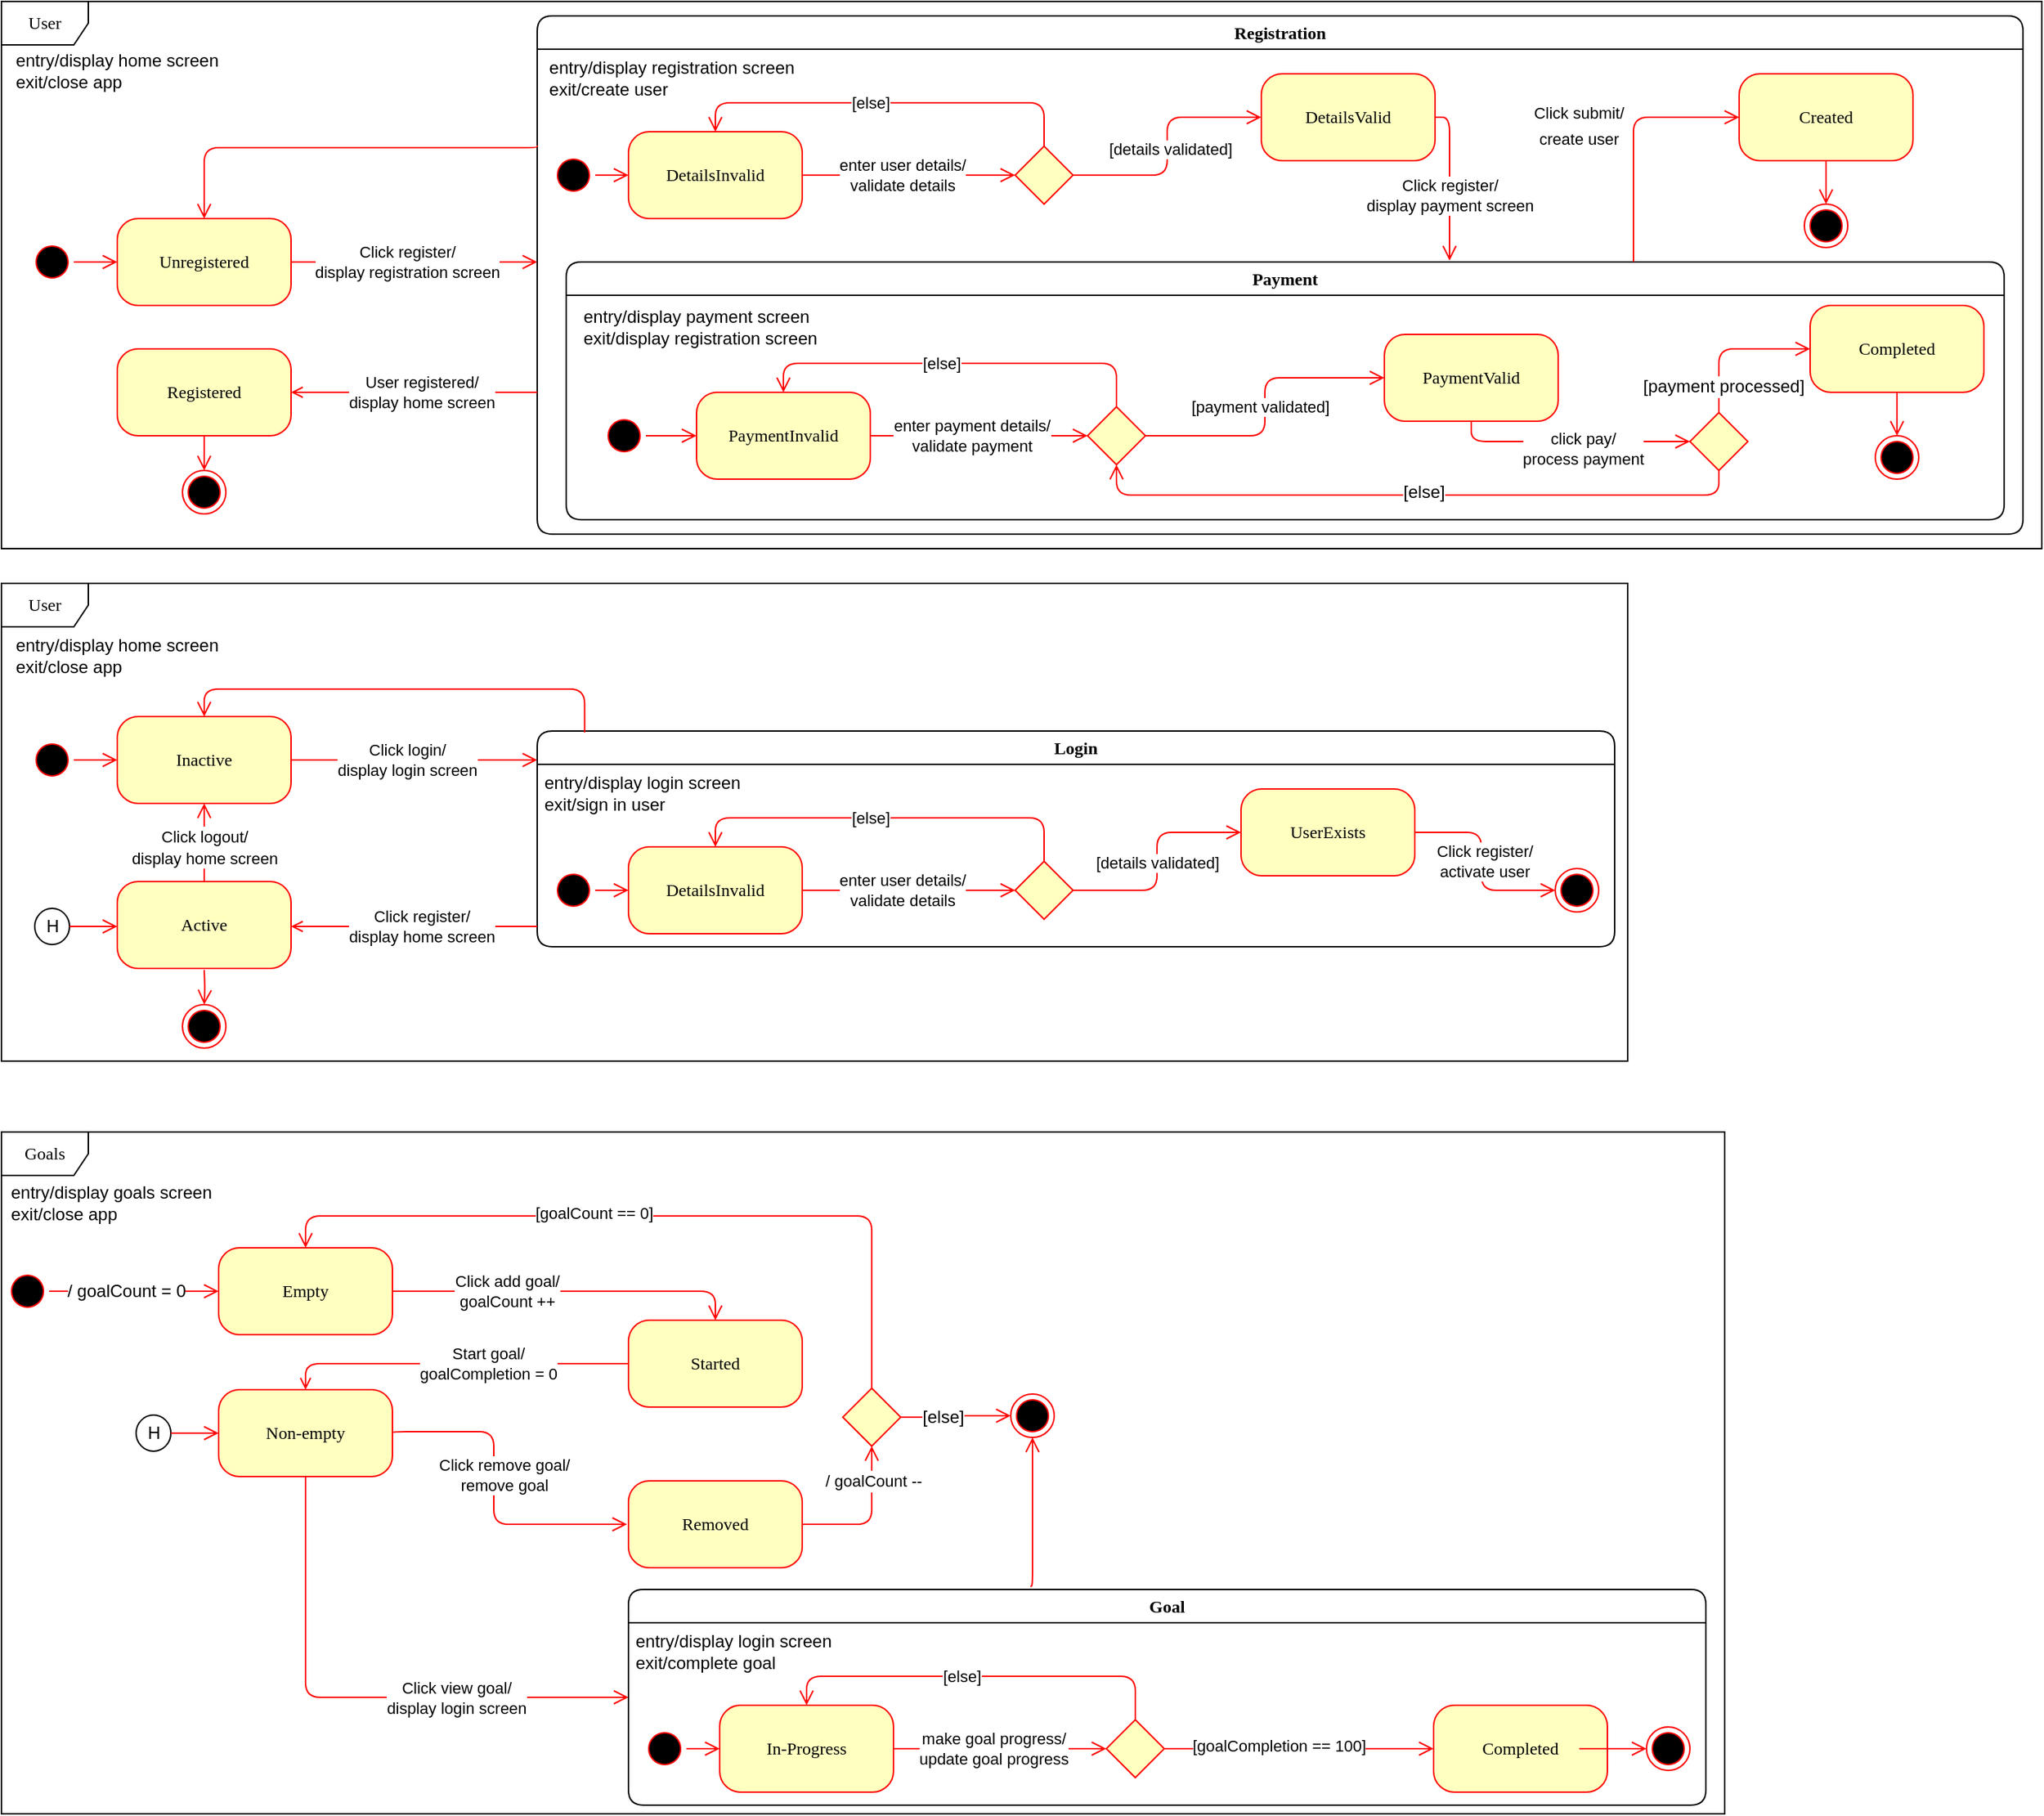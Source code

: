<mxfile version="20.7.4" type="github">
  <diagram name="Page-1" id="58cdce13-f638-feb5-8d6f-7d28b1aa9fa0">
    <mxGraphModel dx="1647" dy="518" grid="0" gridSize="10" guides="1" tooltips="1" connect="1" arrows="1" fold="1" page="0" pageScale="1" pageWidth="1100" pageHeight="850" background="none" math="0" shadow="0">
      <root>
        <mxCell id="0" />
        <mxCell id="1" parent="0" />
        <mxCell id="2a3bc250acf0617d-8" value="User" style="shape=umlFrame;whiteSpace=wrap;html=1;rounded=1;shadow=0;comic=0;labelBackgroundColor=none;strokeWidth=1;fontFamily=Verdana;fontSize=12;align=center;" parent="1" vertex="1">
          <mxGeometry x="101" y="33" width="1409" height="378" as="geometry" />
        </mxCell>
        <mxCell id="382b91b5511bd0f7-1" value="" style="ellipse;html=1;shape=startState;fillColor=#000000;strokeColor=#ff0000;rounded=1;shadow=0;comic=0;labelBackgroundColor=none;fontFamily=Verdana;fontSize=12;fontColor=#000000;align=center;direction=south;" parent="1" vertex="1">
          <mxGeometry x="121" y="198" width="30" height="30" as="geometry" />
        </mxCell>
        <mxCell id="Hjz2qxNdtFsDajDbBwBD-27" style="edgeStyle=orthogonalEdgeStyle;rounded=0;orthogonalLoop=1;jettySize=auto;html=1;entryX=0.5;entryY=0;entryDx=0;entryDy=0;" edge="1" parent="1" target="Hjz2qxNdtFsDajDbBwBD-26">
          <mxGeometry relative="1" as="geometry">
            <mxPoint x="960" y="530" as="sourcePoint" />
          </mxGeometry>
        </mxCell>
        <mxCell id="382b91b5511bd0f7-6" value="Unregistered" style="rounded=1;whiteSpace=wrap;html=1;arcSize=24;fillColor=#ffffc0;strokeColor=#ff0000;shadow=0;comic=0;labelBackgroundColor=none;fontFamily=Verdana;fontSize=12;fontColor=#000000;align=center;" parent="1" vertex="1">
          <mxGeometry x="181" y="183" width="120" height="60" as="geometry" />
        </mxCell>
        <mxCell id="2a3bc250acf0617d-9" style="edgeStyle=orthogonalEdgeStyle;html=1;labelBackgroundColor=none;endArrow=open;endSize=8;strokeColor=#ff0000;fontFamily=Verdana;fontSize=12;align=left;" parent="1" source="382b91b5511bd0f7-1" target="382b91b5511bd0f7-6" edge="1">
          <mxGeometry relative="1" as="geometry" />
        </mxCell>
        <mxCell id="Hjz2qxNdtFsDajDbBwBD-1" value="entry/display home screen&lt;br&gt;&lt;div style=&quot;text-align: left;&quot;&gt;&lt;span style=&quot;background-color: initial;&quot;&gt;exit/close app&lt;/span&gt;&lt;/div&gt;" style="text;html=1;strokeColor=none;fillColor=none;align=center;verticalAlign=middle;whiteSpace=wrap;rounded=0;" vertex="1" parent="1">
          <mxGeometry x="106" y="66" width="150" height="30" as="geometry" />
        </mxCell>
        <mxCell id="Hjz2qxNdtFsDajDbBwBD-13" value="Registration" style="swimlane;whiteSpace=wrap;html=1;rounded=1;shadow=0;comic=0;labelBackgroundColor=none;strokeWidth=1;fontFamily=Verdana;fontSize=12;align=center;" vertex="1" parent="1">
          <mxGeometry x="471" y="43" width="1026" height="358" as="geometry">
            <mxRectangle x="590" y="60" width="110" height="30" as="alternateBounds" />
          </mxGeometry>
        </mxCell>
        <mxCell id="Hjz2qxNdtFsDajDbBwBD-17" style="edgeStyle=elbowEdgeStyle;html=1;labelBackgroundColor=none;endArrow=open;endSize=8;strokeColor=#ff0000;fontFamily=Verdana;fontSize=12;align=left;entryX=0;entryY=0.5;entryDx=0;entryDy=0;" edge="1" parent="Hjz2qxNdtFsDajDbBwBD-13" source="Hjz2qxNdtFsDajDbBwBD-18" target="Hjz2qxNdtFsDajDbBwBD-31">
          <mxGeometry relative="1" as="geometry">
            <mxPoint x="70" y="100" as="targetPoint" />
          </mxGeometry>
        </mxCell>
        <mxCell id="Hjz2qxNdtFsDajDbBwBD-18" value="" style="ellipse;html=1;shape=startState;fillColor=#000000;strokeColor=#ff0000;rounded=1;shadow=0;comic=0;labelBackgroundColor=none;fontFamily=Verdana;fontSize=12;fontColor=#000000;align=center;direction=south;" vertex="1" parent="Hjz2qxNdtFsDajDbBwBD-13">
          <mxGeometry x="10" y="95" width="30" height="30" as="geometry" />
        </mxCell>
        <mxCell id="Hjz2qxNdtFsDajDbBwBD-28" value="entry/display registration screen&lt;br&gt;&lt;div style=&quot;text-align: left;&quot;&gt;&lt;span style=&quot;background-color: initial;&quot;&gt;exit/create user&lt;/span&gt;&lt;/div&gt;" style="text;html=1;strokeColor=none;fillColor=none;align=center;verticalAlign=middle;whiteSpace=wrap;rounded=0;" vertex="1" parent="Hjz2qxNdtFsDajDbBwBD-13">
          <mxGeometry x="3" y="28" width="180" height="30" as="geometry" />
        </mxCell>
        <mxCell id="Hjz2qxNdtFsDajDbBwBD-31" value="DetailsInvalid" style="rounded=1;whiteSpace=wrap;html=1;arcSize=24;fillColor=#ffffc0;strokeColor=#ff0000;shadow=0;comic=0;labelBackgroundColor=none;fontFamily=Verdana;fontSize=12;fontColor=#000000;align=center;" vertex="1" parent="Hjz2qxNdtFsDajDbBwBD-13">
          <mxGeometry x="63" y="80" width="120" height="60" as="geometry" />
        </mxCell>
        <mxCell id="Hjz2qxNdtFsDajDbBwBD-44" value="DetailsValid" style="rounded=1;whiteSpace=wrap;html=1;arcSize=24;fillColor=#ffffc0;strokeColor=#ff0000;shadow=0;comic=0;labelBackgroundColor=none;fontFamily=Verdana;fontSize=12;fontColor=#000000;align=center;" vertex="1" parent="Hjz2qxNdtFsDajDbBwBD-13">
          <mxGeometry x="500" y="40" width="120" height="60" as="geometry" />
        </mxCell>
        <mxCell id="Hjz2qxNdtFsDajDbBwBD-46" style="edgeStyle=elbowEdgeStyle;html=1;labelBackgroundColor=none;endArrow=open;endSize=8;strokeColor=#ff0000;fontFamily=Verdana;fontSize=12;align=left;exitX=1;exitY=0.5;exitDx=0;exitDy=0;entryX=0;entryY=0.5;entryDx=0;entryDy=0;" edge="1" parent="Hjz2qxNdtFsDajDbBwBD-13" source="Hjz2qxNdtFsDajDbBwBD-31" target="Hjz2qxNdtFsDajDbBwBD-59">
          <mxGeometry relative="1" as="geometry">
            <mxPoint x="50" y="110" as="sourcePoint" />
            <mxPoint x="330" y="100" as="targetPoint" />
          </mxGeometry>
        </mxCell>
        <mxCell id="Hjz2qxNdtFsDajDbBwBD-47" value="enter user details/&lt;br&gt;validate details" style="edgeLabel;html=1;align=center;verticalAlign=middle;resizable=0;points=[];" vertex="1" connectable="0" parent="Hjz2qxNdtFsDajDbBwBD-46">
          <mxGeometry x="-0.197" relative="1" as="geometry">
            <mxPoint x="10" as="offset" />
          </mxGeometry>
        </mxCell>
        <mxCell id="Hjz2qxNdtFsDajDbBwBD-59" value="" style="rhombus;whiteSpace=wrap;html=1;fillColor=#ffffc0;strokeColor=#ff0000;" vertex="1" parent="Hjz2qxNdtFsDajDbBwBD-13">
          <mxGeometry x="330" y="90" width="40" height="40" as="geometry" />
        </mxCell>
        <mxCell id="Hjz2qxNdtFsDajDbBwBD-73" style="edgeStyle=elbowEdgeStyle;html=1;labelBackgroundColor=none;endArrow=open;endSize=8;strokeColor=#ff0000;fontFamily=Verdana;fontSize=12;align=left;exitX=1;exitY=0.5;exitDx=0;exitDy=0;entryX=0;entryY=0.5;entryDx=0;entryDy=0;" edge="1" parent="Hjz2qxNdtFsDajDbBwBD-13" source="Hjz2qxNdtFsDajDbBwBD-59" target="Hjz2qxNdtFsDajDbBwBD-44">
          <mxGeometry relative="1" as="geometry">
            <mxPoint x="370.0" y="102.5" as="sourcePoint" />
            <mxPoint x="517" y="97.5" as="targetPoint" />
          </mxGeometry>
        </mxCell>
        <mxCell id="Hjz2qxNdtFsDajDbBwBD-74" value="[details validated]" style="edgeLabel;html=1;align=center;verticalAlign=middle;resizable=0;points=[];" vertex="1" connectable="0" parent="Hjz2qxNdtFsDajDbBwBD-73">
          <mxGeometry x="-0.197" relative="1" as="geometry">
            <mxPoint x="2" y="-15" as="offset" />
          </mxGeometry>
        </mxCell>
        <mxCell id="Hjz2qxNdtFsDajDbBwBD-75" style="edgeStyle=elbowEdgeStyle;html=1;labelBackgroundColor=none;endArrow=open;endSize=8;strokeColor=#ff0000;fontFamily=Verdana;fontSize=12;align=left;exitX=0.5;exitY=0;exitDx=0;exitDy=0;entryX=0.5;entryY=0;entryDx=0;entryDy=0;" edge="1" parent="Hjz2qxNdtFsDajDbBwBD-13" source="Hjz2qxNdtFsDajDbBwBD-59" target="Hjz2qxNdtFsDajDbBwBD-31">
          <mxGeometry relative="1" as="geometry">
            <mxPoint x="193.0" y="120" as="sourcePoint" />
            <mxPoint x="340" y="120" as="targetPoint" />
            <Array as="points">
              <mxPoint x="210" y="60" />
              <mxPoint x="210" y="70" />
            </Array>
          </mxGeometry>
        </mxCell>
        <mxCell id="Hjz2qxNdtFsDajDbBwBD-76" value="[else]" style="edgeLabel;html=1;align=center;verticalAlign=middle;resizable=0;points=[];" vertex="1" connectable="0" parent="Hjz2qxNdtFsDajDbBwBD-75">
          <mxGeometry x="-0.197" relative="1" as="geometry">
            <mxPoint x="-39" as="offset" />
          </mxGeometry>
        </mxCell>
        <mxCell id="Hjz2qxNdtFsDajDbBwBD-81" style="edgeStyle=elbowEdgeStyle;html=1;labelBackgroundColor=none;endArrow=open;endSize=8;strokeColor=#ff0000;fontFamily=Verdana;fontSize=12;align=left;exitX=1;exitY=0.5;exitDx=0;exitDy=0;entryX=0;entryY=0.5;entryDx=0;entryDy=0;" edge="1" parent="Hjz2qxNdtFsDajDbBwBD-13" source="Hjz2qxNdtFsDajDbBwBD-79" target="Hjz2qxNdtFsDajDbBwBD-83">
          <mxGeometry relative="1" as="geometry">
            <mxPoint x="-380" y="200" as="sourcePoint" />
            <mxPoint x="-100" y="190" as="targetPoint" />
          </mxGeometry>
        </mxCell>
        <mxCell id="Hjz2qxNdtFsDajDbBwBD-82" value="enter payment details/&lt;br&gt;validate payment" style="edgeLabel;html=1;align=center;verticalAlign=middle;resizable=0;points=[];" vertex="1" connectable="0" parent="Hjz2qxNdtFsDajDbBwBD-81">
          <mxGeometry x="-0.197" relative="1" as="geometry">
            <mxPoint x="10" as="offset" />
          </mxGeometry>
        </mxCell>
        <mxCell id="Hjz2qxNdtFsDajDbBwBD-83" value="" style="rhombus;whiteSpace=wrap;html=1;fillColor=#ffffc0;strokeColor=#ff0000;" vertex="1" parent="Hjz2qxNdtFsDajDbBwBD-13">
          <mxGeometry x="380" y="270" width="40" height="40" as="geometry" />
        </mxCell>
        <mxCell id="Hjz2qxNdtFsDajDbBwBD-84" style="edgeStyle=elbowEdgeStyle;html=1;labelBackgroundColor=none;endArrow=open;endSize=8;strokeColor=#ff0000;fontFamily=Verdana;fontSize=12;align=left;exitX=1;exitY=0.5;exitDx=0;exitDy=0;entryX=0;entryY=0.5;entryDx=0;entryDy=0;" edge="1" parent="Hjz2qxNdtFsDajDbBwBD-13" source="Hjz2qxNdtFsDajDbBwBD-83" target="Hjz2qxNdtFsDajDbBwBD-80">
          <mxGeometry relative="1" as="geometry">
            <mxPoint x="-60.0" y="192.5" as="sourcePoint" />
            <mxPoint x="87" y="187.5" as="targetPoint" />
          </mxGeometry>
        </mxCell>
        <mxCell id="Hjz2qxNdtFsDajDbBwBD-85" value="[payment validated]" style="edgeLabel;html=1;align=center;verticalAlign=middle;resizable=0;points=[];" vertex="1" connectable="0" parent="Hjz2qxNdtFsDajDbBwBD-84">
          <mxGeometry x="-0.197" relative="1" as="geometry">
            <mxPoint x="-4" y="-20" as="offset" />
          </mxGeometry>
        </mxCell>
        <mxCell id="Hjz2qxNdtFsDajDbBwBD-86" style="edgeStyle=elbowEdgeStyle;html=1;labelBackgroundColor=none;endArrow=open;endSize=8;strokeColor=#ff0000;fontFamily=Verdana;fontSize=12;align=left;exitX=0.5;exitY=0;exitDx=0;exitDy=0;entryX=0.5;entryY=0;entryDx=0;entryDy=0;" edge="1" parent="Hjz2qxNdtFsDajDbBwBD-13" source="Hjz2qxNdtFsDajDbBwBD-83" target="Hjz2qxNdtFsDajDbBwBD-79">
          <mxGeometry relative="1" as="geometry">
            <mxPoint x="-237.0" y="210" as="sourcePoint" />
            <mxPoint x="-90" y="210" as="targetPoint" />
            <Array as="points">
              <mxPoint x="330" y="240" />
              <mxPoint x="310" y="220" />
              <mxPoint x="260" y="210" />
              <mxPoint x="260" y="220" />
            </Array>
          </mxGeometry>
        </mxCell>
        <mxCell id="Hjz2qxNdtFsDajDbBwBD-87" value="[else]" style="edgeLabel;html=1;align=center;verticalAlign=middle;resizable=0;points=[];" vertex="1" connectable="0" parent="Hjz2qxNdtFsDajDbBwBD-86">
          <mxGeometry x="-0.197" relative="1" as="geometry">
            <mxPoint x="-39" as="offset" />
          </mxGeometry>
        </mxCell>
        <mxCell id="Hjz2qxNdtFsDajDbBwBD-32" value="Payment" style="swimlane;whiteSpace=wrap;html=1;rounded=1;shadow=0;comic=0;labelBackgroundColor=none;strokeWidth=1;fontFamily=Verdana;fontSize=12;align=center;startSize=23;" vertex="1" parent="Hjz2qxNdtFsDajDbBwBD-13">
          <mxGeometry x="20" y="170" width="993" height="178" as="geometry">
            <mxRectangle x="590" y="60" width="110" height="30" as="alternateBounds" />
          </mxGeometry>
        </mxCell>
        <mxCell id="Hjz2qxNdtFsDajDbBwBD-36" value="entry/display payment screen&lt;br&gt;&lt;div style=&quot;&quot;&gt;&lt;span style=&quot;background-color: initial;&quot;&gt;exit/d&lt;/span&gt;&lt;span style=&quot;background-color: initial;&quot;&gt;isplay registration screen&lt;/span&gt;&lt;/div&gt;" style="text;html=1;strokeColor=none;fillColor=none;align=left;verticalAlign=middle;whiteSpace=wrap;rounded=0;" vertex="1" parent="Hjz2qxNdtFsDajDbBwBD-32">
          <mxGeometry x="10" y="30" width="200" height="30" as="geometry" />
        </mxCell>
        <mxCell id="Hjz2qxNdtFsDajDbBwBD-80" value="PaymentValid" style="rounded=1;whiteSpace=wrap;html=1;arcSize=24;fillColor=#ffffc0;strokeColor=#ff0000;shadow=0;comic=0;labelBackgroundColor=none;fontFamily=Verdana;fontSize=12;fontColor=#000000;align=center;" vertex="1" parent="Hjz2qxNdtFsDajDbBwBD-32">
          <mxGeometry x="565" y="50" width="120" height="60" as="geometry" />
        </mxCell>
        <mxCell id="Hjz2qxNdtFsDajDbBwBD-78" value="" style="ellipse;html=1;shape=startState;fillColor=#000000;strokeColor=#ff0000;rounded=1;shadow=0;comic=0;labelBackgroundColor=none;fontFamily=Verdana;fontSize=12;fontColor=#000000;align=center;direction=south;" vertex="1" parent="Hjz2qxNdtFsDajDbBwBD-32">
          <mxGeometry x="25" y="105" width="30" height="30" as="geometry" />
        </mxCell>
        <mxCell id="Hjz2qxNdtFsDajDbBwBD-102" value="Completed" style="rounded=1;whiteSpace=wrap;html=1;arcSize=24;fillColor=#ffffc0;strokeColor=#ff0000;shadow=0;comic=0;labelBackgroundColor=none;fontFamily=Verdana;fontSize=12;fontColor=#000000;align=center;" vertex="1" parent="Hjz2qxNdtFsDajDbBwBD-32">
          <mxGeometry x="859" y="30" width="120" height="60" as="geometry" />
        </mxCell>
        <mxCell id="Hjz2qxNdtFsDajDbBwBD-106" value="" style="ellipse;html=1;shape=endState;fillColor=#000000;strokeColor=#ff0000;rounded=1;shadow=0;comic=0;labelBackgroundColor=none;fontFamily=Verdana;fontSize=12;fontColor=#000000;align=center;" vertex="1" parent="Hjz2qxNdtFsDajDbBwBD-32">
          <mxGeometry x="904" y="120" width="30" height="30" as="geometry" />
        </mxCell>
        <mxCell id="Hjz2qxNdtFsDajDbBwBD-79" value="PaymentInvalid" style="rounded=1;whiteSpace=wrap;html=1;arcSize=24;fillColor=#ffffc0;strokeColor=#ff0000;shadow=0;comic=0;labelBackgroundColor=none;fontFamily=Verdana;fontSize=12;fontColor=#000000;align=center;" vertex="1" parent="Hjz2qxNdtFsDajDbBwBD-32">
          <mxGeometry x="90" y="90" width="120" height="60" as="geometry" />
        </mxCell>
        <mxCell id="Hjz2qxNdtFsDajDbBwBD-77" style="edgeStyle=elbowEdgeStyle;html=1;labelBackgroundColor=none;endArrow=open;endSize=8;strokeColor=#ff0000;fontFamily=Verdana;fontSize=12;align=left;entryX=0;entryY=0.5;entryDx=0;entryDy=0;" edge="1" parent="Hjz2qxNdtFsDajDbBwBD-32" source="Hjz2qxNdtFsDajDbBwBD-78" target="Hjz2qxNdtFsDajDbBwBD-79">
          <mxGeometry relative="1" as="geometry">
            <mxPoint x="-380" y="20" as="targetPoint" />
          </mxGeometry>
        </mxCell>
        <mxCell id="Hjz2qxNdtFsDajDbBwBD-226" style="edgeStyle=elbowEdgeStyle;html=1;labelBackgroundColor=none;endArrow=open;endSize=8;strokeColor=#ff0000;fontFamily=Verdana;fontSize=12;align=left;exitX=0.5;exitY=1;exitDx=0;exitDy=0;startArrow=none;entryX=0.5;entryY=0;entryDx=0;entryDy=0;" edge="1" parent="Hjz2qxNdtFsDajDbBwBD-32" source="Hjz2qxNdtFsDajDbBwBD-102" target="Hjz2qxNdtFsDajDbBwBD-106">
          <mxGeometry relative="1" as="geometry">
            <mxPoint x="826" y="134" as="sourcePoint" />
            <mxPoint x="906" y="70" as="targetPoint" />
            <Array as="points">
              <mxPoint x="919" y="106" />
            </Array>
          </mxGeometry>
        </mxCell>
        <mxCell id="Hjz2qxNdtFsDajDbBwBD-90" style="edgeStyle=elbowEdgeStyle;html=1;labelBackgroundColor=none;endArrow=open;endSize=8;strokeColor=#ff0000;fontFamily=Verdana;fontSize=12;align=left;exitX=1;exitY=0.5;exitDx=0;exitDy=0;" edge="1" parent="Hjz2qxNdtFsDajDbBwBD-13" source="Hjz2qxNdtFsDajDbBwBD-44">
          <mxGeometry relative="1" as="geometry">
            <mxPoint x="635" y="110" as="sourcePoint" />
            <mxPoint x="630" y="169" as="targetPoint" />
            <Array as="points">
              <mxPoint x="630" y="120" />
            </Array>
          </mxGeometry>
        </mxCell>
        <mxCell id="Hjz2qxNdtFsDajDbBwBD-91" value="&lt;span style=&quot;border-color: var(--border-color);&quot;&gt;Click register/&lt;br&gt;&lt;/span&gt;&lt;span style=&quot;border-color: var(--border-color);&quot;&gt;display payment screen&lt;/span&gt;" style="edgeLabel;html=1;align=center;verticalAlign=middle;resizable=0;points=[];" vertex="1" connectable="0" parent="Hjz2qxNdtFsDajDbBwBD-90">
          <mxGeometry x="-0.197" relative="1" as="geometry">
            <mxPoint y="20" as="offset" />
          </mxGeometry>
        </mxCell>
        <mxCell id="Hjz2qxNdtFsDajDbBwBD-43" style="edgeStyle=orthogonalEdgeStyle;html=1;labelBackgroundColor=none;endArrow=open;endSize=8;strokeColor=#ff0000;fontFamily=Verdana;fontSize=12;align=left;entryX=0.5;entryY=0;entryDx=0;entryDy=0;exitX=0;exitY=0.25;exitDx=0;exitDy=0;" edge="1" parent="1" source="Hjz2qxNdtFsDajDbBwBD-13" target="382b91b5511bd0f7-6">
          <mxGeometry relative="1" as="geometry">
            <mxPoint x="445" y="134" as="sourcePoint" />
            <mxPoint x="381" y="152.97" as="targetPoint" />
            <Array as="points">
              <mxPoint x="471" y="134" />
              <mxPoint x="241" y="134" />
            </Array>
          </mxGeometry>
        </mxCell>
        <mxCell id="Hjz2qxNdtFsDajDbBwBD-88" value="Registered" style="rounded=1;whiteSpace=wrap;html=1;arcSize=24;fillColor=#ffffc0;strokeColor=#ff0000;shadow=0;comic=0;labelBackgroundColor=none;fontFamily=Verdana;fontSize=12;fontColor=#000000;align=center;" vertex="1" parent="1">
          <mxGeometry x="181" y="273" width="120" height="60" as="geometry" />
        </mxCell>
        <mxCell id="Hjz2qxNdtFsDajDbBwBD-89" value="" style="ellipse;html=1;shape=endState;fillColor=#000000;strokeColor=#ff0000;rounded=1;shadow=0;comic=0;labelBackgroundColor=none;fontFamily=Verdana;fontSize=12;fontColor=#000000;align=center;" vertex="1" parent="1">
          <mxGeometry x="226" y="357" width="30" height="30" as="geometry" />
        </mxCell>
        <mxCell id="Hjz2qxNdtFsDajDbBwBD-93" style="edgeStyle=orthogonalEdgeStyle;html=1;labelBackgroundColor=none;endArrow=open;endSize=8;strokeColor=#ff0000;fontFamily=Verdana;fontSize=12;align=left;exitX=1;exitY=0.5;exitDx=0;exitDy=0;" edge="1" parent="1" source="382b91b5511bd0f7-6">
          <mxGeometry relative="1" as="geometry">
            <mxPoint x="161" y="223" as="sourcePoint" />
            <mxPoint x="471" y="213" as="targetPoint" />
            <Array as="points">
              <mxPoint x="421" y="213" />
              <mxPoint x="421" y="213" />
            </Array>
          </mxGeometry>
        </mxCell>
        <mxCell id="Hjz2qxNdtFsDajDbBwBD-95" value="&lt;span style=&quot;border-color: var(--border-color);&quot;&gt;Click register/&lt;/span&gt;&lt;br style=&quot;border-color: var(--border-color); background-color: rgb(251, 251, 251);&quot;&gt;&lt;span style=&quot;border-color: var(--border-color);&quot;&gt;display registration screen&lt;/span&gt;" style="edgeLabel;html=1;align=center;verticalAlign=middle;resizable=0;points=[];" vertex="1" connectable="0" parent="Hjz2qxNdtFsDajDbBwBD-93">
          <mxGeometry x="-0.131" relative="1" as="geometry">
            <mxPoint x="6" as="offset" />
          </mxGeometry>
        </mxCell>
        <mxCell id="Hjz2qxNdtFsDajDbBwBD-99" style="edgeStyle=orthogonalEdgeStyle;html=1;labelBackgroundColor=none;endArrow=open;endSize=8;strokeColor=#ff0000;fontFamily=Verdana;fontSize=12;align=left;exitX=0.5;exitY=1;exitDx=0;exitDy=0;entryX=0.5;entryY=0;entryDx=0;entryDy=0;" edge="1" parent="1" source="Hjz2qxNdtFsDajDbBwBD-88" target="Hjz2qxNdtFsDajDbBwBD-89">
          <mxGeometry relative="1" as="geometry">
            <mxPoint x="421" y="153" as="sourcePoint" />
            <mxPoint x="241" y="353" as="targetPoint" />
            <Array as="points" />
          </mxGeometry>
        </mxCell>
        <mxCell id="Hjz2qxNdtFsDajDbBwBD-110" value="Created" style="rounded=1;whiteSpace=wrap;html=1;arcSize=24;fillColor=#ffffc0;strokeColor=#ff0000;shadow=0;comic=0;labelBackgroundColor=none;fontFamily=Verdana;fontSize=12;fontColor=#000000;align=center;" vertex="1" parent="1">
          <mxGeometry x="1301" y="83" width="120" height="60" as="geometry" />
        </mxCell>
        <mxCell id="Hjz2qxNdtFsDajDbBwBD-116" style="edgeStyle=orthogonalEdgeStyle;html=1;labelBackgroundColor=none;endArrow=none;endSize=8;strokeColor=#ff0000;fontFamily=Verdana;fontSize=12;align=left;exitX=1;exitY=0.5;exitDx=0;exitDy=0;startArrow=open;startFill=0;endFill=0;" edge="1" parent="1" source="Hjz2qxNdtFsDajDbBwBD-88">
          <mxGeometry relative="1" as="geometry">
            <mxPoint x="301" y="302.5" as="sourcePoint" />
            <mxPoint x="471" y="303" as="targetPoint" />
            <Array as="points">
              <mxPoint x="421" y="303" />
            </Array>
          </mxGeometry>
        </mxCell>
        <mxCell id="Hjz2qxNdtFsDajDbBwBD-117" value="&lt;span style=&quot;border-color: var(--border-color);&quot;&gt;User registered/&lt;/span&gt;&lt;br style=&quot;border-color: var(--border-color); background-color: rgb(251, 251, 251);&quot;&gt;&lt;span style=&quot;border-color: var(--border-color);&quot;&gt;display home screen&lt;/span&gt;" style="edgeLabel;html=1;align=center;verticalAlign=middle;resizable=0;points=[];" vertex="1" connectable="0" parent="Hjz2qxNdtFsDajDbBwBD-116">
          <mxGeometry x="-0.131" relative="1" as="geometry">
            <mxPoint x="16" as="offset" />
          </mxGeometry>
        </mxCell>
        <mxCell id="Hjz2qxNdtFsDajDbBwBD-118" value="" style="ellipse;html=1;shape=endState;fillColor=#000000;strokeColor=#ff0000;rounded=1;shadow=0;comic=0;labelBackgroundColor=none;fontFamily=Verdana;fontSize=12;fontColor=#000000;align=center;" vertex="1" parent="1">
          <mxGeometry x="1346" y="173" width="30" height="30" as="geometry" />
        </mxCell>
        <mxCell id="Hjz2qxNdtFsDajDbBwBD-119" style="edgeStyle=elbowEdgeStyle;html=1;labelBackgroundColor=none;endArrow=open;endSize=8;strokeColor=#ff0000;fontFamily=Verdana;fontSize=12;align=left;exitX=0.5;exitY=1;exitDx=0;exitDy=0;entryX=0.5;entryY=0;entryDx=0;entryDy=0;" edge="1" parent="1" source="Hjz2qxNdtFsDajDbBwBD-110" target="Hjz2qxNdtFsDajDbBwBD-118">
          <mxGeometry relative="1" as="geometry">
            <mxPoint x="1404" y="347" as="sourcePoint" />
            <mxPoint x="1444" y="347" as="targetPoint" />
            <Array as="points" />
          </mxGeometry>
        </mxCell>
        <mxCell id="Hjz2qxNdtFsDajDbBwBD-124" style="edgeStyle=elbowEdgeStyle;html=1;labelBackgroundColor=none;endArrow=open;endSize=8;strokeColor=#ff0000;fontFamily=Verdana;fontSize=12;align=left;entryX=0;entryY=0.5;entryDx=0;entryDy=0;" edge="1" parent="1" target="Hjz2qxNdtFsDajDbBwBD-110">
          <mxGeometry relative="1" as="geometry">
            <mxPoint x="1228" y="213" as="sourcePoint" />
            <mxPoint x="1371" y="183" as="targetPoint" />
            <Array as="points">
              <mxPoint x="1228" y="163" />
            </Array>
          </mxGeometry>
        </mxCell>
        <mxCell id="Hjz2qxNdtFsDajDbBwBD-125" value="&lt;span style=&quot;border-color: var(--border-color); font-size: 11px;&quot;&gt;Click submit/&lt;br style=&quot;border-color: var(--border-color);&quot;&gt;&lt;/span&gt;&lt;span style=&quot;border-color: var(--border-color); font-size: 11px;&quot;&gt;create user&lt;/span&gt;" style="edgeLabel;html=1;align=center;verticalAlign=middle;resizable=0;points=[];fontSize=15;" vertex="1" connectable="0" parent="Hjz2qxNdtFsDajDbBwBD-124">
          <mxGeometry x="-0.552" relative="1" as="geometry">
            <mxPoint x="-38" y="-57" as="offset" />
          </mxGeometry>
        </mxCell>
        <mxCell id="Hjz2qxNdtFsDajDbBwBD-127" value="User" style="shape=umlFrame;whiteSpace=wrap;html=1;rounded=1;shadow=0;comic=0;labelBackgroundColor=none;strokeWidth=1;fontFamily=Verdana;fontSize=12;align=center;" vertex="1" parent="1">
          <mxGeometry x="101" y="435" width="1123" height="330" as="geometry" />
        </mxCell>
        <mxCell id="Hjz2qxNdtFsDajDbBwBD-128" value="" style="ellipse;html=1;shape=startState;fillColor=#000000;strokeColor=#ff0000;rounded=1;shadow=0;comic=0;labelBackgroundColor=none;fontFamily=Verdana;fontSize=12;fontColor=#000000;align=center;direction=south;" vertex="1" parent="1">
          <mxGeometry x="121" y="542" width="30" height="30" as="geometry" />
        </mxCell>
        <mxCell id="Hjz2qxNdtFsDajDbBwBD-129" value="Inactive" style="rounded=1;whiteSpace=wrap;html=1;arcSize=24;fillColor=#ffffc0;strokeColor=#ff0000;shadow=0;comic=0;labelBackgroundColor=none;fontFamily=Verdana;fontSize=12;fontColor=#000000;align=center;" vertex="1" parent="1">
          <mxGeometry x="181" y="527" width="120" height="60" as="geometry" />
        </mxCell>
        <mxCell id="Hjz2qxNdtFsDajDbBwBD-130" style="edgeStyle=orthogonalEdgeStyle;html=1;labelBackgroundColor=none;endArrow=open;endSize=8;strokeColor=#ff0000;fontFamily=Verdana;fontSize=12;align=left;" edge="1" parent="1" source="Hjz2qxNdtFsDajDbBwBD-128" target="Hjz2qxNdtFsDajDbBwBD-129">
          <mxGeometry relative="1" as="geometry" />
        </mxCell>
        <mxCell id="Hjz2qxNdtFsDajDbBwBD-131" value="entry/display home screen&lt;br&gt;&lt;div style=&quot;text-align: left;&quot;&gt;&lt;span style=&quot;background-color: initial;&quot;&gt;exit/close app&lt;/span&gt;&lt;/div&gt;" style="text;html=1;strokeColor=none;fillColor=none;align=center;verticalAlign=middle;whiteSpace=wrap;rounded=0;" vertex="1" parent="1">
          <mxGeometry x="106" y="470" width="150" height="30" as="geometry" />
        </mxCell>
        <mxCell id="Hjz2qxNdtFsDajDbBwBD-132" value="Login" style="swimlane;whiteSpace=wrap;html=1;rounded=1;shadow=0;comic=0;labelBackgroundColor=none;strokeWidth=1;fontFamily=Verdana;fontSize=12;align=center;" vertex="1" parent="1">
          <mxGeometry x="471" y="537" width="744" height="149" as="geometry">
            <mxRectangle x="590" y="60" width="110" height="30" as="alternateBounds" />
          </mxGeometry>
        </mxCell>
        <mxCell id="Hjz2qxNdtFsDajDbBwBD-133" style="edgeStyle=elbowEdgeStyle;html=1;labelBackgroundColor=none;endArrow=open;endSize=8;strokeColor=#ff0000;fontFamily=Verdana;fontSize=12;align=left;entryX=0;entryY=0.5;entryDx=0;entryDy=0;" edge="1" parent="Hjz2qxNdtFsDajDbBwBD-132" source="Hjz2qxNdtFsDajDbBwBD-134" target="Hjz2qxNdtFsDajDbBwBD-136">
          <mxGeometry relative="1" as="geometry">
            <mxPoint x="70" y="100" as="targetPoint" />
          </mxGeometry>
        </mxCell>
        <mxCell id="Hjz2qxNdtFsDajDbBwBD-134" value="" style="ellipse;html=1;shape=startState;fillColor=#000000;strokeColor=#ff0000;rounded=1;shadow=0;comic=0;labelBackgroundColor=none;fontFamily=Verdana;fontSize=12;fontColor=#000000;align=center;direction=south;" vertex="1" parent="Hjz2qxNdtFsDajDbBwBD-132">
          <mxGeometry x="10" y="95" width="30" height="30" as="geometry" />
        </mxCell>
        <mxCell id="Hjz2qxNdtFsDajDbBwBD-135" value="entry/display login screen&lt;br&gt;&lt;div style=&quot;&quot;&gt;&lt;span style=&quot;background-color: initial;&quot;&gt;exit/sign in user&lt;/span&gt;&lt;/div&gt;" style="text;html=1;strokeColor=none;fillColor=none;align=left;verticalAlign=middle;whiteSpace=wrap;rounded=0;" vertex="1" parent="Hjz2qxNdtFsDajDbBwBD-132">
          <mxGeometry x="3" y="28" width="180" height="30" as="geometry" />
        </mxCell>
        <mxCell id="Hjz2qxNdtFsDajDbBwBD-136" value="DetailsInvalid" style="rounded=1;whiteSpace=wrap;html=1;arcSize=24;fillColor=#ffffc0;strokeColor=#ff0000;shadow=0;comic=0;labelBackgroundColor=none;fontFamily=Verdana;fontSize=12;fontColor=#000000;align=center;" vertex="1" parent="Hjz2qxNdtFsDajDbBwBD-132">
          <mxGeometry x="63" y="80" width="120" height="60" as="geometry" />
        </mxCell>
        <mxCell id="Hjz2qxNdtFsDajDbBwBD-137" value="UserExists" style="rounded=1;whiteSpace=wrap;html=1;arcSize=24;fillColor=#ffffc0;strokeColor=#ff0000;shadow=0;comic=0;labelBackgroundColor=none;fontFamily=Verdana;fontSize=12;fontColor=#000000;align=center;" vertex="1" parent="Hjz2qxNdtFsDajDbBwBD-132">
          <mxGeometry x="486" y="40" width="120" height="60" as="geometry" />
        </mxCell>
        <mxCell id="Hjz2qxNdtFsDajDbBwBD-138" style="edgeStyle=elbowEdgeStyle;html=1;labelBackgroundColor=none;endArrow=open;endSize=8;strokeColor=#ff0000;fontFamily=Verdana;fontSize=12;align=left;exitX=1;exitY=0.5;exitDx=0;exitDy=0;entryX=0;entryY=0.5;entryDx=0;entryDy=0;" edge="1" parent="Hjz2qxNdtFsDajDbBwBD-132" source="Hjz2qxNdtFsDajDbBwBD-136" target="Hjz2qxNdtFsDajDbBwBD-140">
          <mxGeometry relative="1" as="geometry">
            <mxPoint x="50" y="110" as="sourcePoint" />
            <mxPoint x="330" y="100" as="targetPoint" />
          </mxGeometry>
        </mxCell>
        <mxCell id="Hjz2qxNdtFsDajDbBwBD-139" value="enter user details/&lt;br&gt;validate details" style="edgeLabel;html=1;align=center;verticalAlign=middle;resizable=0;points=[];" vertex="1" connectable="0" parent="Hjz2qxNdtFsDajDbBwBD-138">
          <mxGeometry x="-0.197" relative="1" as="geometry">
            <mxPoint x="10" as="offset" />
          </mxGeometry>
        </mxCell>
        <mxCell id="Hjz2qxNdtFsDajDbBwBD-140" value="" style="rhombus;whiteSpace=wrap;html=1;fillColor=#ffffc0;strokeColor=#ff0000;" vertex="1" parent="Hjz2qxNdtFsDajDbBwBD-132">
          <mxGeometry x="330" y="90" width="40" height="40" as="geometry" />
        </mxCell>
        <mxCell id="Hjz2qxNdtFsDajDbBwBD-141" style="edgeStyle=elbowEdgeStyle;html=1;labelBackgroundColor=none;endArrow=open;endSize=8;strokeColor=#ff0000;fontFamily=Verdana;fontSize=12;align=left;exitX=1;exitY=0.5;exitDx=0;exitDy=0;entryX=0;entryY=0.5;entryDx=0;entryDy=0;" edge="1" parent="Hjz2qxNdtFsDajDbBwBD-132" source="Hjz2qxNdtFsDajDbBwBD-140" target="Hjz2qxNdtFsDajDbBwBD-137">
          <mxGeometry relative="1" as="geometry">
            <mxPoint x="370.0" y="102.5" as="sourcePoint" />
            <mxPoint x="517" y="97.5" as="targetPoint" />
          </mxGeometry>
        </mxCell>
        <mxCell id="Hjz2qxNdtFsDajDbBwBD-142" value="[details validated]" style="edgeLabel;html=1;align=center;verticalAlign=middle;resizable=0;points=[];" vertex="1" connectable="0" parent="Hjz2qxNdtFsDajDbBwBD-141">
          <mxGeometry x="-0.197" relative="1" as="geometry">
            <mxPoint y="-15" as="offset" />
          </mxGeometry>
        </mxCell>
        <mxCell id="Hjz2qxNdtFsDajDbBwBD-143" style="edgeStyle=elbowEdgeStyle;html=1;labelBackgroundColor=none;endArrow=open;endSize=8;strokeColor=#ff0000;fontFamily=Verdana;fontSize=12;align=left;exitX=0.5;exitY=0;exitDx=0;exitDy=0;entryX=0.5;entryY=0;entryDx=0;entryDy=0;" edge="1" parent="Hjz2qxNdtFsDajDbBwBD-132" source="Hjz2qxNdtFsDajDbBwBD-140" target="Hjz2qxNdtFsDajDbBwBD-136">
          <mxGeometry relative="1" as="geometry">
            <mxPoint x="193.0" y="120" as="sourcePoint" />
            <mxPoint x="340" y="120" as="targetPoint" />
            <Array as="points">
              <mxPoint x="210" y="60" />
              <mxPoint x="210" y="70" />
            </Array>
          </mxGeometry>
        </mxCell>
        <mxCell id="Hjz2qxNdtFsDajDbBwBD-144" value="[else]" style="edgeLabel;html=1;align=center;verticalAlign=middle;resizable=0;points=[];" vertex="1" connectable="0" parent="Hjz2qxNdtFsDajDbBwBD-143">
          <mxGeometry x="-0.197" relative="1" as="geometry">
            <mxPoint x="-39" as="offset" />
          </mxGeometry>
        </mxCell>
        <mxCell id="Hjz2qxNdtFsDajDbBwBD-174" value="" style="ellipse;html=1;shape=endState;fillColor=#000000;strokeColor=#ff0000;rounded=1;shadow=0;comic=0;labelBackgroundColor=none;fontFamily=Verdana;fontSize=12;fontColor=#000000;align=center;" vertex="1" parent="Hjz2qxNdtFsDajDbBwBD-132">
          <mxGeometry x="703" y="95" width="30" height="30" as="geometry" />
        </mxCell>
        <mxCell id="Hjz2qxNdtFsDajDbBwBD-163" style="edgeStyle=elbowEdgeStyle;html=1;labelBackgroundColor=none;endArrow=open;endSize=8;strokeColor=#ff0000;fontFamily=Verdana;fontSize=12;align=left;exitX=1;exitY=0.5;exitDx=0;exitDy=0;entryX=0;entryY=0.5;entryDx=0;entryDy=0;" edge="1" parent="Hjz2qxNdtFsDajDbBwBD-132" source="Hjz2qxNdtFsDajDbBwBD-137" target="Hjz2qxNdtFsDajDbBwBD-174">
          <mxGeometry relative="1" as="geometry">
            <mxPoint x="635" y="-19" as="sourcePoint" />
            <mxPoint x="672" y="38" as="targetPoint" />
            <Array as="points">
              <mxPoint x="652" y="102" />
              <mxPoint x="630" y="-9" />
            </Array>
          </mxGeometry>
        </mxCell>
        <mxCell id="Hjz2qxNdtFsDajDbBwBD-164" value="&lt;span style=&quot;border-color: var(--border-color);&quot;&gt;Click register/&lt;br&gt;activate&amp;nbsp;&lt;/span&gt;&lt;span style=&quot;border-color: var(--border-color);&quot;&gt;user&lt;/span&gt;" style="edgeLabel;html=1;align=center;verticalAlign=middle;resizable=0;points=[];" vertex="1" connectable="0" parent="Hjz2qxNdtFsDajDbBwBD-163">
          <mxGeometry x="-0.197" relative="1" as="geometry">
            <mxPoint x="2" y="11" as="offset" />
          </mxGeometry>
        </mxCell>
        <mxCell id="Hjz2qxNdtFsDajDbBwBD-165" style="edgeStyle=orthogonalEdgeStyle;html=1;labelBackgroundColor=none;endArrow=open;endSize=8;strokeColor=#ff0000;fontFamily=Verdana;fontSize=12;align=left;entryX=0.5;entryY=0;entryDx=0;entryDy=0;exitX=0.044;exitY=0.007;exitDx=0;exitDy=0;exitPerimeter=0;" edge="1" parent="1" source="Hjz2qxNdtFsDajDbBwBD-132" target="Hjz2qxNdtFsDajDbBwBD-129">
          <mxGeometry relative="1" as="geometry">
            <mxPoint x="451" y="487" as="sourcePoint" />
            <mxPoint x="381" y="496.97" as="targetPoint" />
            <Array as="points">
              <mxPoint x="504" y="508" />
              <mxPoint x="241" y="508" />
            </Array>
          </mxGeometry>
        </mxCell>
        <mxCell id="Hjz2qxNdtFsDajDbBwBD-166" value="Active" style="rounded=1;whiteSpace=wrap;html=1;arcSize=24;fillColor=#ffffc0;strokeColor=#ff0000;shadow=0;comic=0;labelBackgroundColor=none;fontFamily=Verdana;fontSize=12;fontColor=#000000;align=center;" vertex="1" parent="1">
          <mxGeometry x="181" y="641" width="120" height="60" as="geometry" />
        </mxCell>
        <mxCell id="Hjz2qxNdtFsDajDbBwBD-167" value="" style="ellipse;html=1;shape=endState;fillColor=#000000;strokeColor=#ff0000;rounded=1;shadow=0;comic=0;labelBackgroundColor=none;fontFamily=Verdana;fontSize=12;fontColor=#000000;align=center;" vertex="1" parent="1">
          <mxGeometry x="226" y="726" width="30" height="30" as="geometry" />
        </mxCell>
        <mxCell id="Hjz2qxNdtFsDajDbBwBD-168" style="edgeStyle=orthogonalEdgeStyle;html=1;labelBackgroundColor=none;endArrow=open;endSize=8;strokeColor=#ff0000;fontFamily=Verdana;fontSize=12;align=left;exitX=1;exitY=0.5;exitDx=0;exitDy=0;" edge="1" parent="1" source="Hjz2qxNdtFsDajDbBwBD-129">
          <mxGeometry relative="1" as="geometry">
            <mxPoint x="161" y="567" as="sourcePoint" />
            <mxPoint x="471" y="557" as="targetPoint" />
            <Array as="points">
              <mxPoint x="421" y="557" />
              <mxPoint x="421" y="557" />
            </Array>
          </mxGeometry>
        </mxCell>
        <mxCell id="Hjz2qxNdtFsDajDbBwBD-169" value="&lt;span style=&quot;border-color: var(--border-color);&quot;&gt;Click login/&lt;/span&gt;&lt;br style=&quot;border-color: var(--border-color); background-color: rgb(251, 251, 251);&quot;&gt;&lt;span style=&quot;border-color: var(--border-color);&quot;&gt;display login screen&lt;/span&gt;" style="edgeLabel;html=1;align=center;verticalAlign=middle;resizable=0;points=[];" vertex="1" connectable="0" parent="Hjz2qxNdtFsDajDbBwBD-168">
          <mxGeometry x="-0.131" relative="1" as="geometry">
            <mxPoint x="6" as="offset" />
          </mxGeometry>
        </mxCell>
        <mxCell id="Hjz2qxNdtFsDajDbBwBD-170" style="edgeStyle=orthogonalEdgeStyle;html=1;labelBackgroundColor=none;endArrow=open;endSize=8;strokeColor=#ff0000;fontFamily=Verdana;fontSize=12;align=left;exitX=0.5;exitY=1;exitDx=0;exitDy=0;entryX=0.5;entryY=0;entryDx=0;entryDy=0;" edge="1" parent="1" target="Hjz2qxNdtFsDajDbBwBD-167">
          <mxGeometry relative="1" as="geometry">
            <mxPoint x="241" y="702.0" as="sourcePoint" />
            <mxPoint x="241" y="722" as="targetPoint" />
            <Array as="points" />
          </mxGeometry>
        </mxCell>
        <mxCell id="Hjz2qxNdtFsDajDbBwBD-172" style="edgeStyle=orthogonalEdgeStyle;html=1;labelBackgroundColor=none;endArrow=none;endSize=8;strokeColor=#ff0000;fontFamily=Verdana;fontSize=12;align=left;exitX=1;exitY=0.5;exitDx=0;exitDy=0;startArrow=open;startFill=0;endFill=0;" edge="1" parent="1">
          <mxGeometry relative="1" as="geometry">
            <mxPoint x="301" y="672.0" as="sourcePoint" />
            <mxPoint x="471" y="672" as="targetPoint" />
            <Array as="points">
              <mxPoint x="421" y="672" />
            </Array>
          </mxGeometry>
        </mxCell>
        <mxCell id="Hjz2qxNdtFsDajDbBwBD-173" value="&lt;span style=&quot;border-color: var(--border-color);&quot;&gt;Click register/&lt;/span&gt;&lt;br style=&quot;border-color: var(--border-color); background-color: rgb(251, 251, 251);&quot;&gt;&lt;span style=&quot;border-color: var(--border-color);&quot;&gt;display home screen&lt;/span&gt;" style="edgeLabel;html=1;align=center;verticalAlign=middle;resizable=0;points=[];" vertex="1" connectable="0" parent="Hjz2qxNdtFsDajDbBwBD-172">
          <mxGeometry x="-0.131" relative="1" as="geometry">
            <mxPoint x="16" as="offset" />
          </mxGeometry>
        </mxCell>
        <mxCell id="Hjz2qxNdtFsDajDbBwBD-183" value="H" style="shape=ellipse;html=1;fontSize=12;align=center;" vertex="1" parent="1">
          <mxGeometry x="124" y="659.5" width="24" height="25" as="geometry" />
        </mxCell>
        <mxCell id="Hjz2qxNdtFsDajDbBwBD-184" style="edgeStyle=orthogonalEdgeStyle;html=1;labelBackgroundColor=none;endArrow=open;endSize=8;strokeColor=#ff0000;fontFamily=Verdana;fontSize=12;align=left;entryX=0;entryY=0.5;entryDx=0;entryDy=0;exitX=1;exitY=0.5;exitDx=0;exitDy=0;" edge="1" parent="1" source="Hjz2qxNdtFsDajDbBwBD-183">
          <mxGeometry relative="1" as="geometry">
            <mxPoint x="161" y="592" as="sourcePoint" />
            <mxPoint x="181" y="672.0" as="targetPoint" />
          </mxGeometry>
        </mxCell>
        <mxCell id="Hjz2qxNdtFsDajDbBwBD-185" value="Goals" style="shape=umlFrame;whiteSpace=wrap;html=1;rounded=1;shadow=0;comic=0;labelBackgroundColor=none;strokeWidth=1;fontFamily=Verdana;fontSize=12;align=center;" vertex="1" parent="1">
          <mxGeometry x="101" y="814" width="1190" height="471" as="geometry" />
        </mxCell>
        <mxCell id="Hjz2qxNdtFsDajDbBwBD-186" value="" style="ellipse;html=1;shape=startState;fillColor=#000000;strokeColor=#ff0000;rounded=1;shadow=0;comic=0;labelBackgroundColor=none;fontFamily=Verdana;fontSize=12;fontColor=#000000;align=center;direction=south;" vertex="1" parent="1">
          <mxGeometry x="104" y="909" width="30" height="30" as="geometry" />
        </mxCell>
        <mxCell id="Hjz2qxNdtFsDajDbBwBD-187" value="Empty" style="rounded=1;whiteSpace=wrap;html=1;arcSize=24;fillColor=#ffffc0;strokeColor=#ff0000;shadow=0;comic=0;labelBackgroundColor=none;fontFamily=Verdana;fontSize=12;fontColor=#000000;align=center;" vertex="1" parent="1">
          <mxGeometry x="251" y="894" width="120" height="60" as="geometry" />
        </mxCell>
        <mxCell id="Hjz2qxNdtFsDajDbBwBD-188" style="edgeStyle=orthogonalEdgeStyle;html=1;labelBackgroundColor=none;endArrow=open;endSize=8;strokeColor=#ff0000;fontFamily=Verdana;fontSize=12;align=left;" edge="1" parent="1" source="Hjz2qxNdtFsDajDbBwBD-186" target="Hjz2qxNdtFsDajDbBwBD-187">
          <mxGeometry relative="1" as="geometry">
            <Array as="points">
              <mxPoint x="188" y="924" />
              <mxPoint x="188" y="924" />
            </Array>
          </mxGeometry>
        </mxCell>
        <mxCell id="Hjz2qxNdtFsDajDbBwBD-301" value="/ goalCount = 0" style="edgeLabel;html=1;align=center;verticalAlign=middle;resizable=0;points=[];fontSize=12;" vertex="1" connectable="0" parent="Hjz2qxNdtFsDajDbBwBD-188">
          <mxGeometry x="-0.149" y="-1" relative="1" as="geometry">
            <mxPoint x="3" y="-1" as="offset" />
          </mxGeometry>
        </mxCell>
        <mxCell id="Hjz2qxNdtFsDajDbBwBD-189" value="entry/display goals screen&lt;br&gt;&lt;div style=&quot;text-align: left;&quot;&gt;&lt;span style=&quot;background-color: initial;&quot;&gt;exit/close app&lt;/span&gt;&lt;/div&gt;" style="text;html=1;strokeColor=none;fillColor=none;align=center;verticalAlign=middle;whiteSpace=wrap;rounded=0;" vertex="1" parent="1">
          <mxGeometry x="101" y="848" width="152" height="30" as="geometry" />
        </mxCell>
        <mxCell id="Hjz2qxNdtFsDajDbBwBD-207" value="Non-empty" style="rounded=1;whiteSpace=wrap;html=1;arcSize=24;fillColor=#ffffc0;strokeColor=#ff0000;shadow=0;comic=0;labelBackgroundColor=none;fontFamily=Verdana;fontSize=12;fontColor=#000000;align=center;" vertex="1" parent="1">
          <mxGeometry x="251" y="992" width="120" height="60" as="geometry" />
        </mxCell>
        <mxCell id="Hjz2qxNdtFsDajDbBwBD-209" style="edgeStyle=orthogonalEdgeStyle;html=1;labelBackgroundColor=none;endArrow=open;endSize=8;strokeColor=#ff0000;fontFamily=Verdana;fontSize=12;align=left;exitX=1;exitY=0.5;exitDx=0;exitDy=0;entryX=0.5;entryY=0;entryDx=0;entryDy=0;" edge="1" parent="1" source="Hjz2qxNdtFsDajDbBwBD-187" target="Hjz2qxNdtFsDajDbBwBD-246">
          <mxGeometry relative="1" as="geometry">
            <mxPoint x="231" y="934" as="sourcePoint" />
            <mxPoint x="541" y="924" as="targetPoint" />
            <Array as="points">
              <mxPoint x="594" y="924" />
            </Array>
          </mxGeometry>
        </mxCell>
        <mxCell id="Hjz2qxNdtFsDajDbBwBD-210" value="&lt;span style=&quot;border-color: var(--border-color);&quot;&gt;Click add goal/&lt;/span&gt;&lt;br style=&quot;border-color: var(--border-color); background-color: rgb(251, 251, 251);&quot;&gt;&lt;span style=&quot;border-color: var(--border-color);&quot;&gt;goalCount ++&lt;/span&gt;" style="edgeLabel;html=1;align=center;verticalAlign=middle;resizable=0;points=[];" vertex="1" connectable="0" parent="Hjz2qxNdtFsDajDbBwBD-209">
          <mxGeometry x="-0.131" relative="1" as="geometry">
            <mxPoint x="-27" as="offset" />
          </mxGeometry>
        </mxCell>
        <mxCell id="Hjz2qxNdtFsDajDbBwBD-212" style="edgeStyle=orthogonalEdgeStyle;html=1;labelBackgroundColor=none;endArrow=none;endSize=8;strokeColor=#ff0000;fontFamily=Verdana;fontSize=12;align=left;exitX=0.5;exitY=0;exitDx=0;exitDy=0;startArrow=open;startFill=0;endFill=0;entryX=0;entryY=0.5;entryDx=0;entryDy=0;" edge="1" parent="1" source="Hjz2qxNdtFsDajDbBwBD-207" target="Hjz2qxNdtFsDajDbBwBD-246">
          <mxGeometry relative="1" as="geometry">
            <mxPoint x="371" y="1014.5" as="sourcePoint" />
            <mxPoint x="601" y="1005" as="targetPoint" />
            <Array as="points">
              <mxPoint x="311" y="974" />
            </Array>
          </mxGeometry>
        </mxCell>
        <mxCell id="Hjz2qxNdtFsDajDbBwBD-213" value="&lt;span style=&quot;border-color: var(--border-color);&quot;&gt;Start goal/&lt;/span&gt;&lt;br style=&quot;border-color: var(--border-color); background-color: rgb(251, 251, 251);&quot;&gt;&lt;span style=&quot;border-color: var(--border-color);&quot;&gt;goalCompletion = 0&lt;/span&gt;" style="edgeLabel;html=1;align=center;verticalAlign=middle;resizable=0;points=[];" vertex="1" connectable="0" parent="Hjz2qxNdtFsDajDbBwBD-212">
          <mxGeometry x="-0.131" relative="1" as="geometry">
            <mxPoint x="39" as="offset" />
          </mxGeometry>
        </mxCell>
        <mxCell id="Hjz2qxNdtFsDajDbBwBD-214" value="H" style="shape=ellipse;html=1;fontSize=12;align=center;" vertex="1" parent="1">
          <mxGeometry x="194" y="1009.5" width="24" height="25" as="geometry" />
        </mxCell>
        <mxCell id="Hjz2qxNdtFsDajDbBwBD-215" style="edgeStyle=orthogonalEdgeStyle;html=1;labelBackgroundColor=none;endArrow=open;endSize=8;strokeColor=#ff0000;fontFamily=Verdana;fontSize=12;align=left;entryX=0;entryY=0.5;entryDx=0;entryDy=0;exitX=1;exitY=0.5;exitDx=0;exitDy=0;" edge="1" parent="1" source="Hjz2qxNdtFsDajDbBwBD-214" target="Hjz2qxNdtFsDajDbBwBD-207">
          <mxGeometry relative="1" as="geometry">
            <mxPoint x="231" y="935" as="sourcePoint" />
            <mxPoint x="261" y="935" as="targetPoint" />
          </mxGeometry>
        </mxCell>
        <mxCell id="Hjz2qxNdtFsDajDbBwBD-221" value="" style="rhombus;whiteSpace=wrap;html=1;fillColor=#ffffc0;strokeColor=#ff0000;" vertex="1" parent="1">
          <mxGeometry x="1267" y="317" width="40" height="40" as="geometry" />
        </mxCell>
        <mxCell id="Hjz2qxNdtFsDajDbBwBD-96" style="edgeStyle=elbowEdgeStyle;html=1;labelBackgroundColor=none;endArrow=open;endSize=8;strokeColor=#ff0000;fontFamily=Verdana;fontSize=12;align=left;exitX=0.5;exitY=1;exitDx=0;exitDy=0;entryX=0;entryY=0.5;entryDx=0;entryDy=0;" edge="1" parent="1" source="Hjz2qxNdtFsDajDbBwBD-80" target="Hjz2qxNdtFsDajDbBwBD-221">
          <mxGeometry x="-0.02" y="-20" relative="1" as="geometry">
            <mxPoint x="714" y="343" as="sourcePoint" />
            <mxPoint x="1275" y="337" as="targetPoint" />
            <Array as="points">
              <mxPoint x="1116" y="333" />
              <mxPoint x="1116" y="333" />
            </Array>
            <mxPoint as="offset" />
          </mxGeometry>
        </mxCell>
        <mxCell id="Hjz2qxNdtFsDajDbBwBD-97" value="click pay/&lt;br&gt;process payment" style="edgeLabel;html=1;align=center;verticalAlign=middle;resizable=0;points=[];" vertex="1" connectable="0" parent="Hjz2qxNdtFsDajDbBwBD-96">
          <mxGeometry x="-0.197" relative="1" as="geometry">
            <mxPoint x="25" y="5" as="offset" />
          </mxGeometry>
        </mxCell>
        <mxCell id="Hjz2qxNdtFsDajDbBwBD-220" style="edgeStyle=elbowEdgeStyle;html=1;labelBackgroundColor=none;endArrow=open;endSize=8;strokeColor=#ff0000;fontFamily=Verdana;fontSize=12;align=left;exitX=0.5;exitY=0;exitDx=0;exitDy=0;startArrow=none;entryX=0;entryY=0.5;entryDx=0;entryDy=0;" edge="1" parent="1" source="Hjz2qxNdtFsDajDbBwBD-221" target="Hjz2qxNdtFsDajDbBwBD-102">
          <mxGeometry relative="1" as="geometry">
            <mxPoint x="1329" y="292.41" as="sourcePoint" />
            <mxPoint x="1392.0" y="292.41" as="targetPoint" />
            <Array as="points">
              <mxPoint x="1287" y="296" />
            </Array>
          </mxGeometry>
        </mxCell>
        <mxCell id="Hjz2qxNdtFsDajDbBwBD-224" value="[payment processed]" style="edgeLabel;html=1;align=center;verticalAlign=middle;resizable=0;points=[];fontSize=12;" vertex="1" connectable="0" parent="Hjz2qxNdtFsDajDbBwBD-220">
          <mxGeometry x="0.025" relative="1" as="geometry">
            <mxPoint x="-8" y="26" as="offset" />
          </mxGeometry>
        </mxCell>
        <mxCell id="Hjz2qxNdtFsDajDbBwBD-222" style="edgeStyle=elbowEdgeStyle;html=1;labelBackgroundColor=none;endArrow=open;endSize=8;strokeColor=#ff0000;fontFamily=Verdana;fontSize=12;align=left;exitX=0.5;exitY=1;exitDx=0;exitDy=0;startArrow=none;entryX=0.5;entryY=1;entryDx=0;entryDy=0;" edge="1" parent="1" source="Hjz2qxNdtFsDajDbBwBD-221" target="Hjz2qxNdtFsDajDbBwBD-83">
          <mxGeometry x="-1" y="265" relative="1" as="geometry">
            <mxPoint x="1317.0" y="347.0" as="sourcePoint" />
            <mxPoint x="1375" y="297.0" as="targetPoint" />
            <Array as="points">
              <mxPoint x="1124" y="374" />
              <mxPoint x="1338" y="343" />
            </Array>
            <mxPoint x="-265" y="261" as="offset" />
          </mxGeometry>
        </mxCell>
        <mxCell id="Hjz2qxNdtFsDajDbBwBD-223" value="[else]" style="edgeLabel;html=1;align=center;verticalAlign=middle;resizable=0;points=[];fontSize=12;" vertex="1" connectable="0" parent="Hjz2qxNdtFsDajDbBwBD-222">
          <mxGeometry x="-0.145" y="-2" relative="1" as="geometry">
            <mxPoint x="-27" as="offset" />
          </mxGeometry>
        </mxCell>
        <mxCell id="Hjz2qxNdtFsDajDbBwBD-246" value="Started" style="rounded=1;whiteSpace=wrap;html=1;arcSize=24;fillColor=#ffffc0;strokeColor=#ff0000;shadow=0;comic=0;labelBackgroundColor=none;fontFamily=Verdana;fontSize=12;fontColor=#000000;align=center;" vertex="1" parent="1">
          <mxGeometry x="534" y="944" width="120" height="60" as="geometry" />
        </mxCell>
        <mxCell id="Hjz2qxNdtFsDajDbBwBD-252" value="Goal" style="swimlane;whiteSpace=wrap;html=1;rounded=1;shadow=0;comic=0;labelBackgroundColor=none;strokeWidth=1;fontFamily=Verdana;fontSize=12;align=center;" vertex="1" parent="1">
          <mxGeometry x="534" y="1130" width="744" height="149" as="geometry">
            <mxRectangle x="590" y="60" width="110" height="30" as="alternateBounds" />
          </mxGeometry>
        </mxCell>
        <mxCell id="Hjz2qxNdtFsDajDbBwBD-253" style="edgeStyle=elbowEdgeStyle;html=1;labelBackgroundColor=none;endArrow=open;endSize=8;strokeColor=#ff0000;fontFamily=Verdana;fontSize=12;align=left;entryX=0;entryY=0.5;entryDx=0;entryDy=0;" edge="1" parent="Hjz2qxNdtFsDajDbBwBD-252" source="Hjz2qxNdtFsDajDbBwBD-254" target="Hjz2qxNdtFsDajDbBwBD-256">
          <mxGeometry relative="1" as="geometry">
            <mxPoint x="70" y="100" as="targetPoint" />
          </mxGeometry>
        </mxCell>
        <mxCell id="Hjz2qxNdtFsDajDbBwBD-254" value="" style="ellipse;html=1;shape=startState;fillColor=#000000;strokeColor=#ff0000;rounded=1;shadow=0;comic=0;labelBackgroundColor=none;fontFamily=Verdana;fontSize=12;fontColor=#000000;align=center;direction=south;" vertex="1" parent="Hjz2qxNdtFsDajDbBwBD-252">
          <mxGeometry x="10" y="95" width="30" height="30" as="geometry" />
        </mxCell>
        <mxCell id="Hjz2qxNdtFsDajDbBwBD-255" value="entry/display login screen&lt;br&gt;&lt;div style=&quot;&quot;&gt;&lt;span style=&quot;background-color: initial;&quot;&gt;exit/complete goal&lt;/span&gt;&lt;/div&gt;" style="text;html=1;strokeColor=none;fillColor=none;align=left;verticalAlign=middle;whiteSpace=wrap;rounded=0;" vertex="1" parent="Hjz2qxNdtFsDajDbBwBD-252">
          <mxGeometry x="3" y="28" width="180" height="30" as="geometry" />
        </mxCell>
        <mxCell id="Hjz2qxNdtFsDajDbBwBD-256" value="In-Progress" style="rounded=1;whiteSpace=wrap;html=1;arcSize=24;fillColor=#ffffc0;strokeColor=#ff0000;shadow=0;comic=0;labelBackgroundColor=none;fontFamily=Verdana;fontSize=12;fontColor=#000000;align=center;" vertex="1" parent="Hjz2qxNdtFsDajDbBwBD-252">
          <mxGeometry x="63" y="80" width="120" height="60" as="geometry" />
        </mxCell>
        <mxCell id="Hjz2qxNdtFsDajDbBwBD-257" value="Completed" style="rounded=1;whiteSpace=wrap;html=1;arcSize=24;fillColor=#ffffc0;strokeColor=#ff0000;shadow=0;comic=0;labelBackgroundColor=none;fontFamily=Verdana;fontSize=12;fontColor=#000000;align=center;" vertex="1" parent="Hjz2qxNdtFsDajDbBwBD-252">
          <mxGeometry x="556" y="80" width="120" height="60" as="geometry" />
        </mxCell>
        <mxCell id="Hjz2qxNdtFsDajDbBwBD-258" style="edgeStyle=elbowEdgeStyle;html=1;labelBackgroundColor=none;endArrow=open;endSize=8;strokeColor=#ff0000;fontFamily=Verdana;fontSize=12;align=left;exitX=1;exitY=0.5;exitDx=0;exitDy=0;entryX=0;entryY=0.5;entryDx=0;entryDy=0;" edge="1" parent="Hjz2qxNdtFsDajDbBwBD-252" source="Hjz2qxNdtFsDajDbBwBD-256" target="Hjz2qxNdtFsDajDbBwBD-260">
          <mxGeometry relative="1" as="geometry">
            <mxPoint x="50" y="110" as="sourcePoint" />
            <mxPoint x="330" y="100" as="targetPoint" />
          </mxGeometry>
        </mxCell>
        <mxCell id="Hjz2qxNdtFsDajDbBwBD-259" value="make goal progress/&lt;br&gt;update goal progress" style="edgeLabel;html=1;align=center;verticalAlign=middle;resizable=0;points=[];" vertex="1" connectable="0" parent="Hjz2qxNdtFsDajDbBwBD-258">
          <mxGeometry x="-0.197" relative="1" as="geometry">
            <mxPoint x="10" as="offset" />
          </mxGeometry>
        </mxCell>
        <mxCell id="Hjz2qxNdtFsDajDbBwBD-260" value="" style="rhombus;whiteSpace=wrap;html=1;fillColor=#ffffc0;strokeColor=#ff0000;" vertex="1" parent="Hjz2qxNdtFsDajDbBwBD-252">
          <mxGeometry x="330" y="90" width="40" height="40" as="geometry" />
        </mxCell>
        <mxCell id="Hjz2qxNdtFsDajDbBwBD-261" style="edgeStyle=elbowEdgeStyle;html=1;labelBackgroundColor=none;endArrow=open;endSize=8;strokeColor=#ff0000;fontFamily=Verdana;fontSize=12;align=left;exitX=1;exitY=0.5;exitDx=0;exitDy=0;entryX=0;entryY=0.5;entryDx=0;entryDy=0;" edge="1" parent="Hjz2qxNdtFsDajDbBwBD-252" source="Hjz2qxNdtFsDajDbBwBD-260" target="Hjz2qxNdtFsDajDbBwBD-257">
          <mxGeometry relative="1" as="geometry">
            <mxPoint x="370.0" y="102.5" as="sourcePoint" />
            <mxPoint x="517" y="97.5" as="targetPoint" />
          </mxGeometry>
        </mxCell>
        <mxCell id="Hjz2qxNdtFsDajDbBwBD-262" value="[goalCompletion == 100]" style="edgeLabel;html=1;align=center;verticalAlign=middle;resizable=0;points=[];" vertex="1" connectable="0" parent="Hjz2qxNdtFsDajDbBwBD-261">
          <mxGeometry x="-0.197" relative="1" as="geometry">
            <mxPoint x="4" y="-2" as="offset" />
          </mxGeometry>
        </mxCell>
        <mxCell id="Hjz2qxNdtFsDajDbBwBD-263" style="edgeStyle=elbowEdgeStyle;html=1;labelBackgroundColor=none;endArrow=open;endSize=8;strokeColor=#ff0000;fontFamily=Verdana;fontSize=12;align=left;exitX=0.5;exitY=0;exitDx=0;exitDy=0;entryX=0.5;entryY=0;entryDx=0;entryDy=0;" edge="1" parent="Hjz2qxNdtFsDajDbBwBD-252" source="Hjz2qxNdtFsDajDbBwBD-260" target="Hjz2qxNdtFsDajDbBwBD-256">
          <mxGeometry relative="1" as="geometry">
            <mxPoint x="193.0" y="120" as="sourcePoint" />
            <mxPoint x="340" y="120" as="targetPoint" />
            <Array as="points">
              <mxPoint x="210" y="60" />
              <mxPoint x="210" y="70" />
            </Array>
          </mxGeometry>
        </mxCell>
        <mxCell id="Hjz2qxNdtFsDajDbBwBD-264" value="[else]" style="edgeLabel;html=1;align=center;verticalAlign=middle;resizable=0;points=[];" vertex="1" connectable="0" parent="Hjz2qxNdtFsDajDbBwBD-263">
          <mxGeometry x="-0.197" relative="1" as="geometry">
            <mxPoint x="-39" as="offset" />
          </mxGeometry>
        </mxCell>
        <mxCell id="Hjz2qxNdtFsDajDbBwBD-265" value="" style="ellipse;html=1;shape=endState;fillColor=#000000;strokeColor=#ff0000;rounded=1;shadow=0;comic=0;labelBackgroundColor=none;fontFamily=Verdana;fontSize=12;fontColor=#000000;align=center;" vertex="1" parent="Hjz2qxNdtFsDajDbBwBD-252">
          <mxGeometry x="703" y="95" width="30" height="30" as="geometry" />
        </mxCell>
        <mxCell id="Hjz2qxNdtFsDajDbBwBD-266" style="edgeStyle=elbowEdgeStyle;html=1;labelBackgroundColor=none;endArrow=open;endSize=8;strokeColor=#ff0000;fontFamily=Verdana;fontSize=12;align=left;exitX=1;exitY=0.5;exitDx=0;exitDy=0;entryX=0;entryY=0.5;entryDx=0;entryDy=0;" edge="1" parent="Hjz2qxNdtFsDajDbBwBD-252" source="Hjz2qxNdtFsDajDbBwBD-257" target="Hjz2qxNdtFsDajDbBwBD-265">
          <mxGeometry relative="1" as="geometry">
            <mxPoint x="635" y="-19" as="sourcePoint" />
            <mxPoint x="672" y="38" as="targetPoint" />
            <Array as="points">
              <mxPoint x="652" y="102" />
              <mxPoint x="630" y="-9" />
            </Array>
          </mxGeometry>
        </mxCell>
        <mxCell id="Hjz2qxNdtFsDajDbBwBD-268" style="edgeStyle=orthogonalEdgeStyle;html=1;labelBackgroundColor=none;endArrow=open;endSize=8;strokeColor=#ff0000;fontFamily=Verdana;fontSize=12;align=left;exitX=0.5;exitY=1;exitDx=0;exitDy=0;entryX=0;entryY=0.5;entryDx=0;entryDy=0;" edge="1" parent="1" source="Hjz2qxNdtFsDajDbBwBD-207" target="Hjz2qxNdtFsDajDbBwBD-252">
          <mxGeometry relative="1" as="geometry">
            <mxPoint x="304" y="1191.0" as="sourcePoint" />
            <mxPoint x="533" y="1260" as="targetPoint" />
            <Array as="points">
              <mxPoint x="311" y="1205" />
            </Array>
          </mxGeometry>
        </mxCell>
        <mxCell id="Hjz2qxNdtFsDajDbBwBD-269" value="&lt;span style=&quot;border-color: var(--border-color);&quot;&gt;Click view goal/&lt;/span&gt;&lt;br style=&quot;border-color: var(--border-color); background-color: rgb(251, 251, 251);&quot;&gt;&lt;span style=&quot;border-color: var(--border-color);&quot;&gt;display login screen&lt;/span&gt;" style="edgeLabel;html=1;align=center;verticalAlign=middle;resizable=0;points=[];" vertex="1" connectable="0" parent="Hjz2qxNdtFsDajDbBwBD-268">
          <mxGeometry x="-0.131" relative="1" as="geometry">
            <mxPoint x="93" as="offset" />
          </mxGeometry>
        </mxCell>
        <mxCell id="Hjz2qxNdtFsDajDbBwBD-270" style="edgeStyle=orthogonalEdgeStyle;html=1;labelBackgroundColor=none;endArrow=open;endSize=8;strokeColor=#ff0000;fontFamily=Verdana;fontSize=12;align=left;exitX=0.373;exitY=-0.015;exitDx=0;exitDy=0;entryX=0.5;entryY=1;entryDx=0;entryDy=0;exitPerimeter=0;" edge="1" parent="1" source="Hjz2qxNdtFsDajDbBwBD-252" target="Hjz2qxNdtFsDajDbBwBD-271">
          <mxGeometry relative="1" as="geometry">
            <mxPoint x="221.0" y="1165" as="sourcePoint" />
            <mxPoint x="1311" y="1000" as="targetPoint" />
            <Array as="points">
              <mxPoint x="813" y="1128" />
            </Array>
          </mxGeometry>
        </mxCell>
        <mxCell id="Hjz2qxNdtFsDajDbBwBD-271" value="" style="ellipse;html=1;shape=endState;fillColor=#000000;strokeColor=#ff0000;rounded=1;shadow=0;comic=0;labelBackgroundColor=none;fontFamily=Verdana;fontSize=12;fontColor=#000000;align=center;" vertex="1" parent="1">
          <mxGeometry x="798" y="995" width="30" height="30" as="geometry" />
        </mxCell>
        <mxCell id="Hjz2qxNdtFsDajDbBwBD-288" style="edgeStyle=orthogonalEdgeStyle;html=1;labelBackgroundColor=none;endArrow=open;endSize=8;strokeColor=#ff0000;fontFamily=Verdana;fontSize=12;align=left;exitX=1;exitY=0.5;exitDx=0;exitDy=0;" edge="1" parent="1" source="Hjz2qxNdtFsDajDbBwBD-207">
          <mxGeometry relative="1" as="geometry">
            <mxPoint x="304" y="1016.0" as="sourcePoint" />
            <mxPoint x="533" y="1085" as="targetPoint" />
            <Array as="points">
              <mxPoint x="441" y="1021" />
              <mxPoint x="441" y="1085" />
            </Array>
          </mxGeometry>
        </mxCell>
        <mxCell id="Hjz2qxNdtFsDajDbBwBD-289" value="&lt;span style=&quot;border-color: var(--border-color);&quot;&gt;Click remove goal/&lt;br&gt;remove goal&lt;br&gt;&lt;/span&gt;" style="edgeLabel;html=1;align=center;verticalAlign=middle;resizable=0;points=[];" vertex="1" connectable="0" parent="Hjz2qxNdtFsDajDbBwBD-288">
          <mxGeometry x="-0.131" relative="1" as="geometry">
            <mxPoint x="7" y="2" as="offset" />
          </mxGeometry>
        </mxCell>
        <mxCell id="Hjz2qxNdtFsDajDbBwBD-292" value="" style="rhombus;whiteSpace=wrap;html=1;fillColor=#ffffc0;strokeColor=#ff0000;" vertex="1" parent="1">
          <mxGeometry x="682" y="991" width="40" height="40" as="geometry" />
        </mxCell>
        <mxCell id="Hjz2qxNdtFsDajDbBwBD-293" style="edgeStyle=elbowEdgeStyle;html=1;labelBackgroundColor=none;endArrow=open;endSize=8;strokeColor=#ff0000;fontFamily=Verdana;fontSize=12;align=left;entryX=0.5;entryY=1;entryDx=0;entryDy=0;exitX=1;exitY=0.5;exitDx=0;exitDy=0;" edge="1" parent="1" source="Hjz2qxNdtFsDajDbBwBD-303" target="Hjz2qxNdtFsDajDbBwBD-292">
          <mxGeometry relative="1" as="geometry">
            <mxPoint x="906" y="1019" as="sourcePoint" />
            <mxPoint x="1114.0" y="956" as="targetPoint" />
            <Array as="points">
              <mxPoint x="702" y="1059" />
              <mxPoint x="1041" y="837" />
            </Array>
          </mxGeometry>
        </mxCell>
        <mxCell id="Hjz2qxNdtFsDajDbBwBD-299" value="&lt;span style=&quot;border-color: var(--border-color); font-size: 11px;&quot;&gt;/&amp;nbsp;&lt;/span&gt;&lt;span style=&quot;border-color: var(--border-color); font-size: 11px;&quot;&gt;goalCount --&lt;/span&gt;" style="edgeLabel;html=1;align=center;verticalAlign=middle;resizable=0;points=[];fontSize=12;" vertex="1" connectable="0" parent="Hjz2qxNdtFsDajDbBwBD-293">
          <mxGeometry x="-0.189" relative="1" as="geometry">
            <mxPoint x="7" y="-30" as="offset" />
          </mxGeometry>
        </mxCell>
        <mxCell id="Hjz2qxNdtFsDajDbBwBD-295" style="edgeStyle=elbowEdgeStyle;html=1;labelBackgroundColor=none;endArrow=open;endSize=8;strokeColor=#ff0000;fontFamily=Verdana;fontSize=12;align=left;exitX=0.5;exitY=0;exitDx=0;exitDy=0;entryX=0.5;entryY=0;entryDx=0;entryDy=0;" edge="1" parent="1" source="Hjz2qxNdtFsDajDbBwBD-292" target="Hjz2qxNdtFsDajDbBwBD-187">
          <mxGeometry x="1" y="76" relative="1" as="geometry">
            <mxPoint x="916" y="1029" as="sourcePoint" />
            <mxPoint x="916" y="982" as="targetPoint" />
            <Array as="points">
              <mxPoint x="599" y="872" />
              <mxPoint x="416" y="879" />
              <mxPoint x="620" y="906" />
              <mxPoint x="1051" y="847" />
            </Array>
            <mxPoint x="6" y="-30" as="offset" />
          </mxGeometry>
        </mxCell>
        <mxCell id="Hjz2qxNdtFsDajDbBwBD-302" value="[goalCount == 0]" style="edgeLabel;html=1;align=center;verticalAlign=middle;resizable=0;points=[];fontSize=11;" vertex="1" connectable="0" parent="Hjz2qxNdtFsDajDbBwBD-295">
          <mxGeometry x="0.237" relative="1" as="geometry">
            <mxPoint x="18" y="-2" as="offset" />
          </mxGeometry>
        </mxCell>
        <mxCell id="Hjz2qxNdtFsDajDbBwBD-297" style="edgeStyle=elbowEdgeStyle;html=1;labelBackgroundColor=none;endArrow=open;endSize=8;strokeColor=#ff0000;fontFamily=Verdana;fontSize=12;align=left;exitX=1;exitY=0.5;exitDx=0;exitDy=0;entryX=0;entryY=0.5;entryDx=0;entryDy=0;" edge="1" parent="1" source="Hjz2qxNdtFsDajDbBwBD-292" target="Hjz2qxNdtFsDajDbBwBD-271">
          <mxGeometry x="1" y="-77" relative="1" as="geometry">
            <mxPoint x="916" y="1029" as="sourcePoint" />
            <mxPoint x="916" y="982" as="targetPoint" />
            <Array as="points">
              <mxPoint x="758" y="1020" />
              <mxPoint x="795" y="1036" />
              <mxPoint x="1051" y="847" />
            </Array>
            <mxPoint x="-1" y="-13" as="offset" />
          </mxGeometry>
        </mxCell>
        <mxCell id="Hjz2qxNdtFsDajDbBwBD-298" value="[else]" style="edgeLabel;html=1;align=center;verticalAlign=middle;resizable=0;points=[];fontSize=12;" vertex="1" connectable="0" parent="Hjz2qxNdtFsDajDbBwBD-297">
          <mxGeometry x="-0.144" y="-3" relative="1" as="geometry">
            <mxPoint x="-4" y="-3" as="offset" />
          </mxGeometry>
        </mxCell>
        <mxCell id="Hjz2qxNdtFsDajDbBwBD-303" value="Removed" style="rounded=1;whiteSpace=wrap;html=1;arcSize=24;fillColor=#ffffc0;strokeColor=#ff0000;shadow=0;comic=0;labelBackgroundColor=none;fontFamily=Verdana;fontSize=12;fontColor=#000000;align=center;" vertex="1" parent="1">
          <mxGeometry x="534" y="1055" width="120" height="60" as="geometry" />
        </mxCell>
        <mxCell id="Hjz2qxNdtFsDajDbBwBD-305" style="edgeStyle=orthogonalEdgeStyle;html=1;labelBackgroundColor=none;endArrow=open;endSize=8;strokeColor=#ff0000;fontFamily=Verdana;fontSize=12;align=left;entryX=0.5;entryY=1;entryDx=0;entryDy=0;exitX=0.5;exitY=0;exitDx=0;exitDy=0;" edge="1" parent="1" source="Hjz2qxNdtFsDajDbBwBD-166" target="Hjz2qxNdtFsDajDbBwBD-129">
          <mxGeometry relative="1" as="geometry">
            <mxPoint x="182" y="594" as="sourcePoint" />
            <mxPoint x="191" y="567" as="targetPoint" />
          </mxGeometry>
        </mxCell>
        <mxCell id="Hjz2qxNdtFsDajDbBwBD-306" value="&lt;span style=&quot;border-color: var(--border-color); font-size: 11px;&quot;&gt;Click logout/&lt;/span&gt;&lt;br style=&quot;border-color: var(--border-color); font-size: 11px; background-color: rgb(251, 251, 251);&quot;&gt;&lt;span style=&quot;border-color: var(--border-color); font-size: 11px;&quot;&gt;display home screen&lt;/span&gt;" style="edgeLabel;html=1;align=center;verticalAlign=middle;resizable=0;points=[];fontSize=12;" vertex="1" connectable="0" parent="Hjz2qxNdtFsDajDbBwBD-305">
          <mxGeometry x="-0.23" relative="1" as="geometry">
            <mxPoint y="-3" as="offset" />
          </mxGeometry>
        </mxCell>
      </root>
    </mxGraphModel>
  </diagram>
</mxfile>
